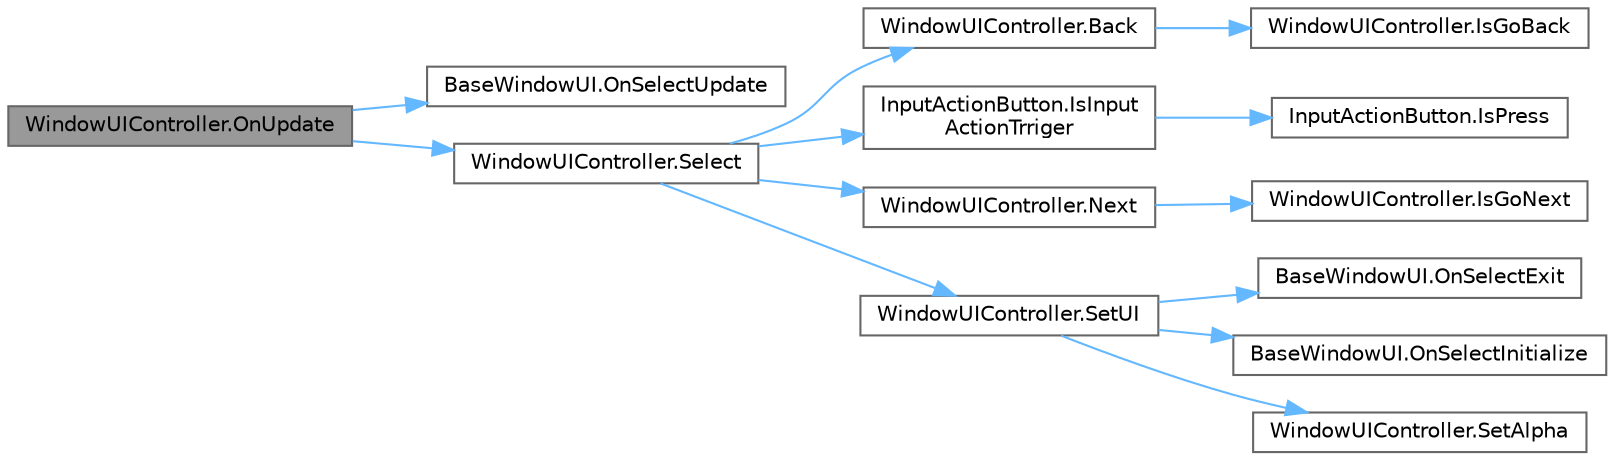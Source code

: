 digraph "WindowUIController.OnUpdate"
{
 // LATEX_PDF_SIZE
  bgcolor="transparent";
  edge [fontname=Helvetica,fontsize=10,labelfontname=Helvetica,labelfontsize=10];
  node [fontname=Helvetica,fontsize=10,shape=box,height=0.2,width=0.4];
  rankdir="LR";
  Node1 [id="Node000001",label="WindowUIController.OnUpdate",height=0.2,width=0.4,color="gray40", fillcolor="grey60", style="filled", fontcolor="black",tooltip="実行処理"];
  Node1 -> Node2 [id="edge1_Node000001_Node000002",color="steelblue1",style="solid",tooltip=" "];
  Node2 [id="Node000002",label="BaseWindowUI.OnSelectUpdate",height=0.2,width=0.4,color="grey40", fillcolor="white", style="filled",URL="$class_base_window_u_i.html#a85f33d9bbcbe1ad75e1ea81b88083913",tooltip="選択中の場合に動作(OnUpdateより先に行われる)"];
  Node1 -> Node3 [id="edge2_Node000001_Node000003",color="steelblue1",style="solid",tooltip=" "];
  Node3 [id="Node000003",label="WindowUIController.Select",height=0.2,width=0.4,color="grey40", fillcolor="white", style="filled",URL="$class_window_u_i_controller.html#acaedd3b56c31e4eb070a5fc9c2242b12",tooltip=" "];
  Node3 -> Node4 [id="edge3_Node000003_Node000004",color="steelblue1",style="solid",tooltip=" "];
  Node4 [id="Node000004",label="WindowUIController.Back",height=0.2,width=0.4,color="grey40", fillcolor="white", style="filled",URL="$class_window_u_i_controller.html#aec6b714dc722960dda0cf05569d23100",tooltip=" "];
  Node4 -> Node5 [id="edge4_Node000004_Node000005",color="steelblue1",style="solid",tooltip=" "];
  Node5 [id="Node000005",label="WindowUIController.IsGoBack",height=0.2,width=0.4,color="grey40", fillcolor="white", style="filled",URL="$class_window_u_i_controller.html#ae87dcea2fa7f77e02f20bb62ffcaa978",tooltip=" "];
  Node3 -> Node6 [id="edge5_Node000003_Node000006",color="steelblue1",style="solid",tooltip=" "];
  Node6 [id="Node000006",label="InputActionButton.IsInput\lActionTrriger",height=0.2,width=0.4,color="grey40", fillcolor="white", style="filled",URL="$class_input_action_button.html#a847c561b8a3deeea260be80e698bd342",tooltip="ボタンを選択したかどうか"];
  Node6 -> Node7 [id="edge6_Node000006_Node000007",color="steelblue1",style="solid",tooltip=" "];
  Node7 [id="Node000007",label="InputActionButton.IsPress",height=0.2,width=0.4,color="grey40", fillcolor="white", style="filled",URL="$class_input_action_button.html#ab1c29386a568174cbcb4eaf2d498bb9c",tooltip=" "];
  Node3 -> Node8 [id="edge7_Node000003_Node000008",color="steelblue1",style="solid",tooltip=" "];
  Node8 [id="Node000008",label="WindowUIController.Next",height=0.2,width=0.4,color="grey40", fillcolor="white", style="filled",URL="$class_window_u_i_controller.html#a11d34f34c0b4b950ef80be67795b0f91",tooltip=" "];
  Node8 -> Node9 [id="edge8_Node000008_Node000009",color="steelblue1",style="solid",tooltip=" "];
  Node9 [id="Node000009",label="WindowUIController.IsGoNext",height=0.2,width=0.4,color="grey40", fillcolor="white", style="filled",URL="$class_window_u_i_controller.html#a02a74c5027968e15023f4e86243cba7d",tooltip=" "];
  Node3 -> Node10 [id="edge9_Node000003_Node000010",color="steelblue1",style="solid",tooltip=" "];
  Node10 [id="Node000010",label="WindowUIController.SetUI",height=0.2,width=0.4,color="grey40", fillcolor="white", style="filled",URL="$class_window_u_i_controller.html#a04ec023bd90edffc015c967aaf942ebb",tooltip="UIをセットする"];
  Node10 -> Node11 [id="edge10_Node000010_Node000011",color="steelblue1",style="solid",tooltip=" "];
  Node11 [id="Node000011",label="BaseWindowUI.OnSelectExit",height=0.2,width=0.4,color="grey40", fillcolor="white", style="filled",URL="$class_base_window_u_i.html#a853dcb23f481627b661a6085d83f6d46",tooltip="選択終了時に終了処理"];
  Node10 -> Node12 [id="edge11_Node000010_Node000012",color="steelblue1",style="solid",tooltip=" "];
  Node12 [id="Node000012",label="BaseWindowUI.OnSelectInitialize",height=0.2,width=0.4,color="grey40", fillcolor="white", style="filled",URL="$class_base_window_u_i.html#ac560873fe6a8724838c9bfaaf0d35b0f",tooltip="選択されたときに一度初期化"];
  Node10 -> Node13 [id="edge12_Node000010_Node000013",color="steelblue1",style="solid",tooltip=" "];
  Node13 [id="Node000013",label="WindowUIController.SetAlpha",height=0.2,width=0.4,color="grey40", fillcolor="white", style="filled",URL="$class_window_u_i_controller.html#adb9ea4f5b6c3f24b5167839e6a0f3f31",tooltip="色をセット"];
}
